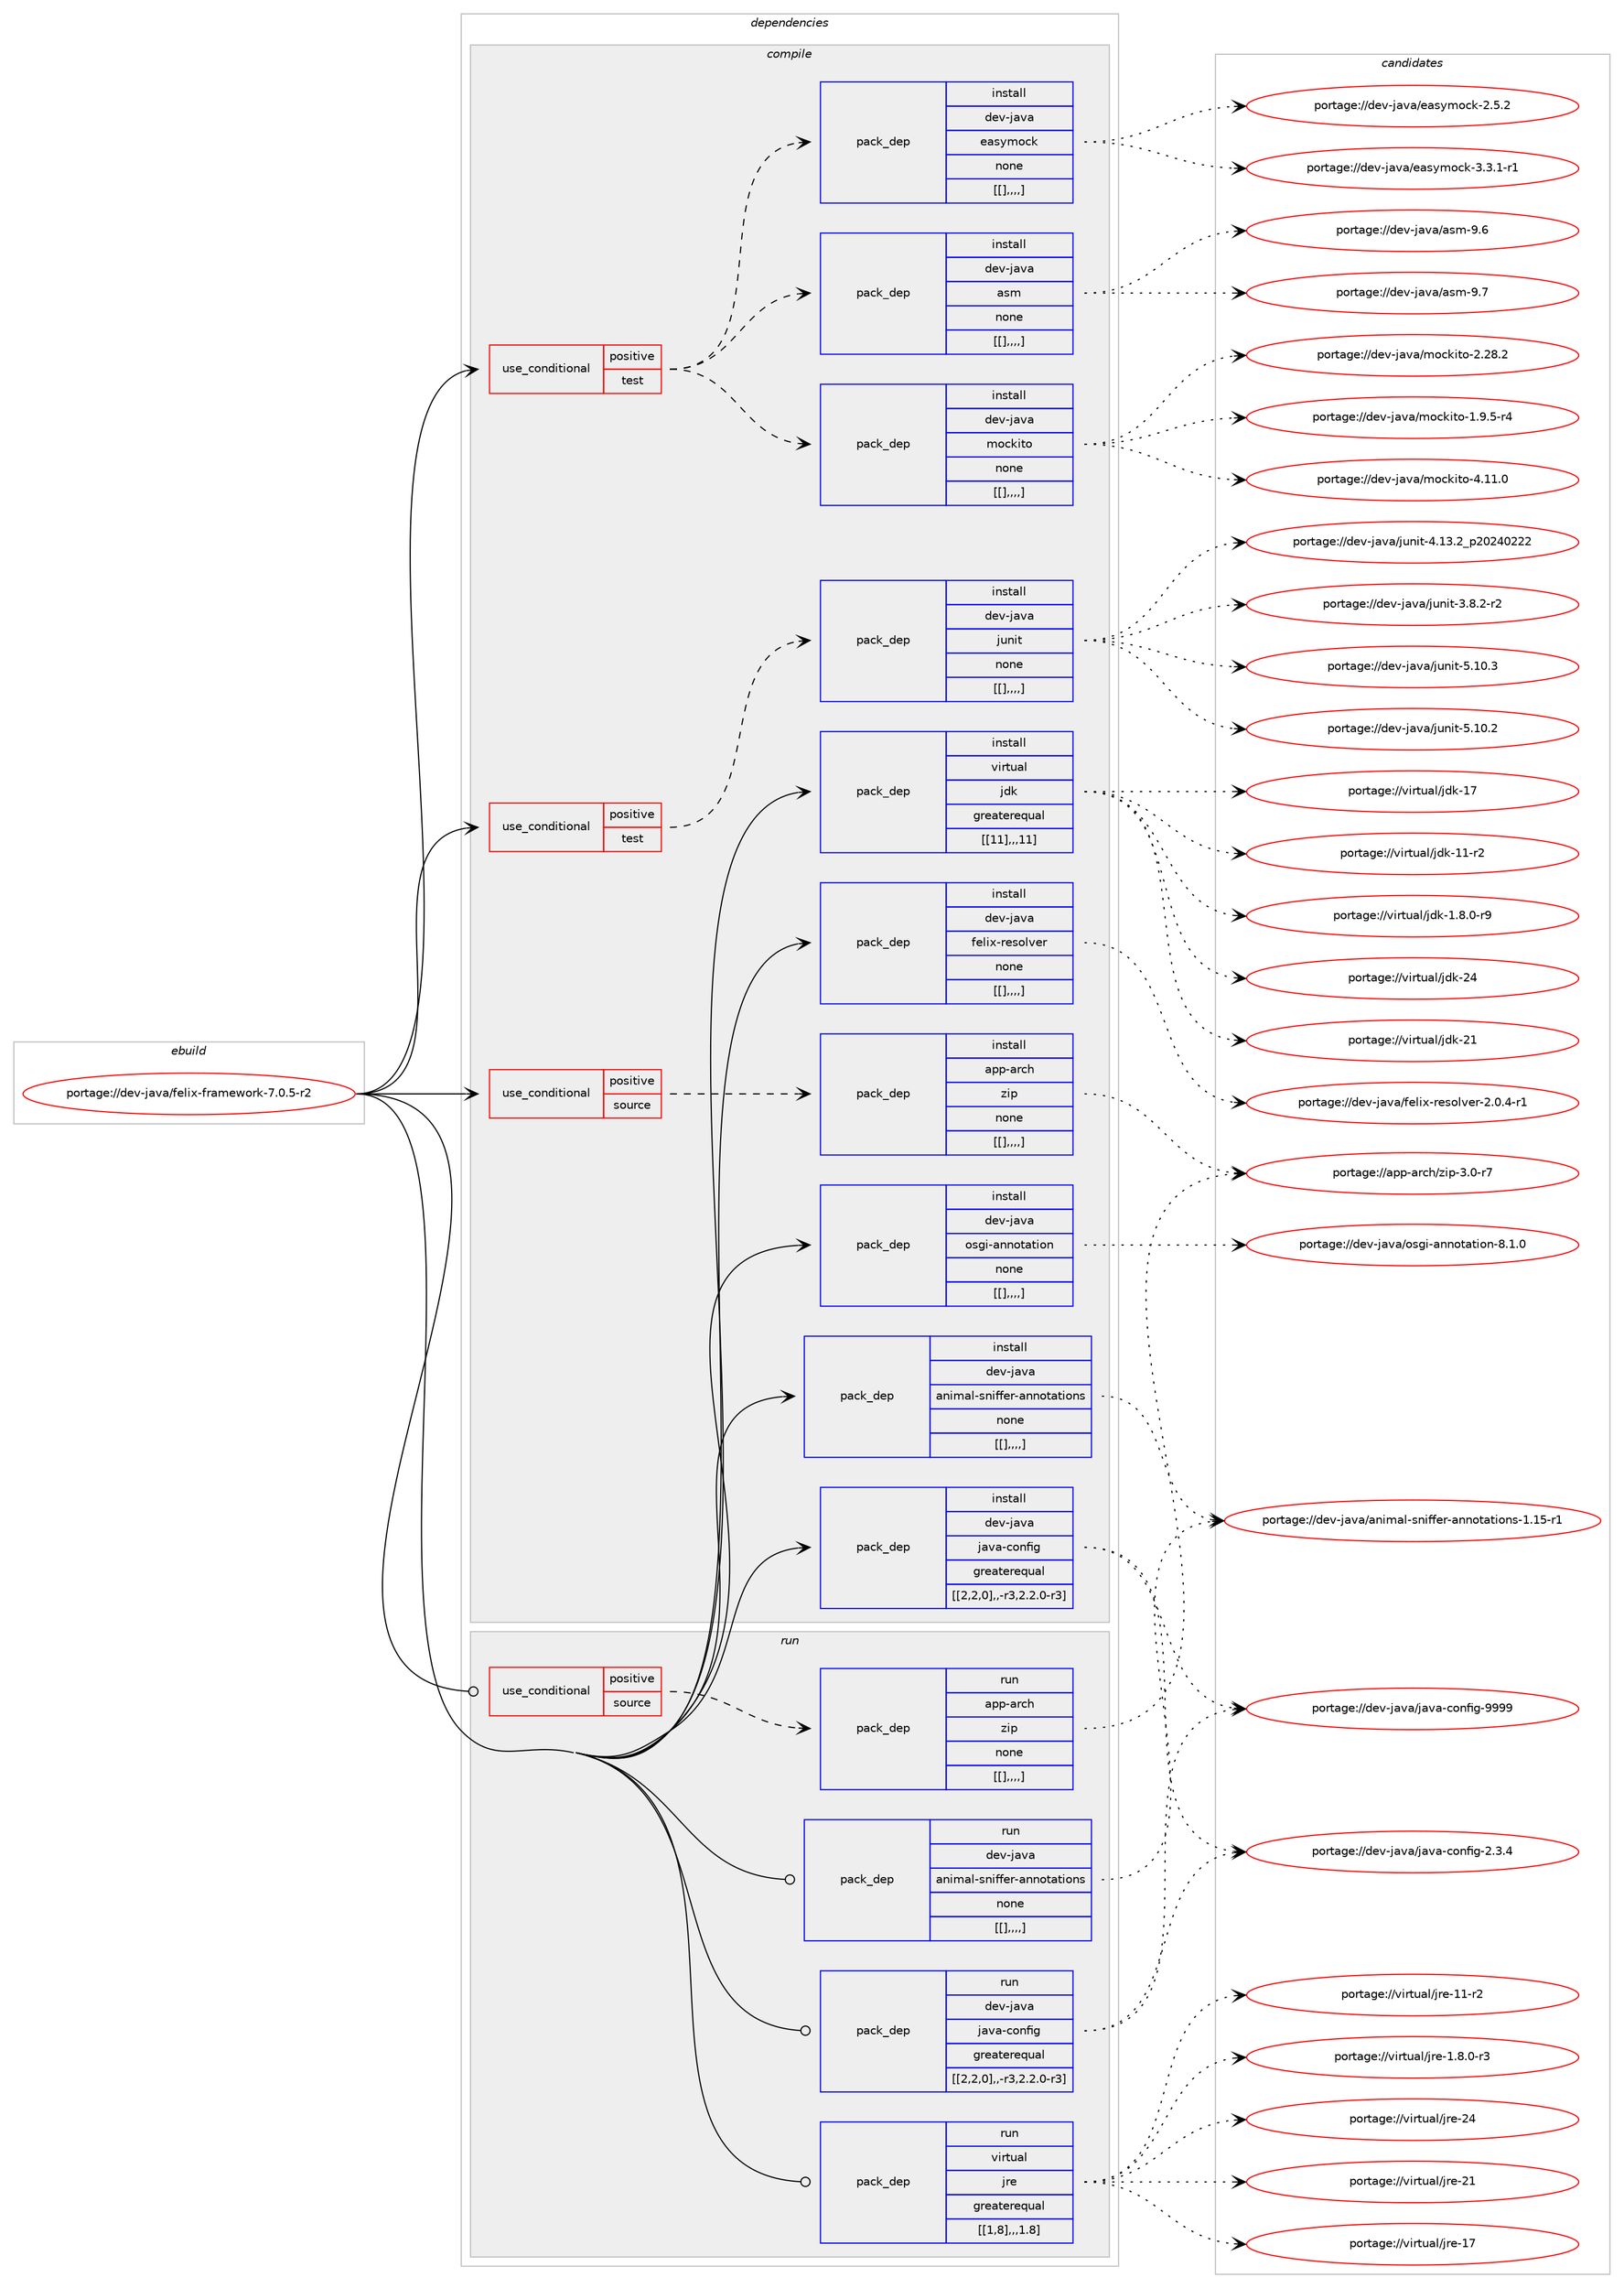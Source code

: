 digraph prolog {

# *************
# Graph options
# *************

newrank=true;
concentrate=true;
compound=true;
graph [rankdir=LR,fontname=Helvetica,fontsize=10,ranksep=1.5];#, ranksep=2.5, nodesep=0.2];
edge  [arrowhead=vee];
node  [fontname=Helvetica,fontsize=10];

# **********
# The ebuild
# **********

subgraph cluster_leftcol {
color=gray;
label=<<i>ebuild</i>>;
id [label="portage://dev-java/felix-framework-7.0.5-r2", color=red, width=4, href="../dev-java/felix-framework-7.0.5-r2.svg"];
}

# ****************
# The dependencies
# ****************

subgraph cluster_midcol {
color=gray;
label=<<i>dependencies</i>>;
subgraph cluster_compile {
fillcolor="#eeeeee";
style=filled;
label=<<i>compile</i>>;
subgraph cond22070 {
dependency94147 [label=<<TABLE BORDER="0" CELLBORDER="1" CELLSPACING="0" CELLPADDING="4"><TR><TD ROWSPAN="3" CELLPADDING="10">use_conditional</TD></TR><TR><TD>positive</TD></TR><TR><TD>source</TD></TR></TABLE>>, shape=none, color=red];
subgraph pack71027 {
dependency94148 [label=<<TABLE BORDER="0" CELLBORDER="1" CELLSPACING="0" CELLPADDING="4" WIDTH="220"><TR><TD ROWSPAN="6" CELLPADDING="30">pack_dep</TD></TR><TR><TD WIDTH="110">install</TD></TR><TR><TD>app-arch</TD></TR><TR><TD>zip</TD></TR><TR><TD>none</TD></TR><TR><TD>[[],,,,]</TD></TR></TABLE>>, shape=none, color=blue];
}
dependency94147:e -> dependency94148:w [weight=20,style="dashed",arrowhead="vee"];
}
id:e -> dependency94147:w [weight=20,style="solid",arrowhead="vee"];
subgraph cond22071 {
dependency94149 [label=<<TABLE BORDER="0" CELLBORDER="1" CELLSPACING="0" CELLPADDING="4"><TR><TD ROWSPAN="3" CELLPADDING="10">use_conditional</TD></TR><TR><TD>positive</TD></TR><TR><TD>test</TD></TR></TABLE>>, shape=none, color=red];
subgraph pack71028 {
dependency94150 [label=<<TABLE BORDER="0" CELLBORDER="1" CELLSPACING="0" CELLPADDING="4" WIDTH="220"><TR><TD ROWSPAN="6" CELLPADDING="30">pack_dep</TD></TR><TR><TD WIDTH="110">install</TD></TR><TR><TD>dev-java</TD></TR><TR><TD>asm</TD></TR><TR><TD>none</TD></TR><TR><TD>[[],,,,]</TD></TR></TABLE>>, shape=none, color=blue];
}
dependency94149:e -> dependency94150:w [weight=20,style="dashed",arrowhead="vee"];
subgraph pack71029 {
dependency94151 [label=<<TABLE BORDER="0" CELLBORDER="1" CELLSPACING="0" CELLPADDING="4" WIDTH="220"><TR><TD ROWSPAN="6" CELLPADDING="30">pack_dep</TD></TR><TR><TD WIDTH="110">install</TD></TR><TR><TD>dev-java</TD></TR><TR><TD>easymock</TD></TR><TR><TD>none</TD></TR><TR><TD>[[],,,,]</TD></TR></TABLE>>, shape=none, color=blue];
}
dependency94149:e -> dependency94151:w [weight=20,style="dashed",arrowhead="vee"];
subgraph pack71030 {
dependency94152 [label=<<TABLE BORDER="0" CELLBORDER="1" CELLSPACING="0" CELLPADDING="4" WIDTH="220"><TR><TD ROWSPAN="6" CELLPADDING="30">pack_dep</TD></TR><TR><TD WIDTH="110">install</TD></TR><TR><TD>dev-java</TD></TR><TR><TD>mockito</TD></TR><TR><TD>none</TD></TR><TR><TD>[[],,,,]</TD></TR></TABLE>>, shape=none, color=blue];
}
dependency94149:e -> dependency94152:w [weight=20,style="dashed",arrowhead="vee"];
}
id:e -> dependency94149:w [weight=20,style="solid",arrowhead="vee"];
subgraph cond22072 {
dependency94153 [label=<<TABLE BORDER="0" CELLBORDER="1" CELLSPACING="0" CELLPADDING="4"><TR><TD ROWSPAN="3" CELLPADDING="10">use_conditional</TD></TR><TR><TD>positive</TD></TR><TR><TD>test</TD></TR></TABLE>>, shape=none, color=red];
subgraph pack71031 {
dependency94154 [label=<<TABLE BORDER="0" CELLBORDER="1" CELLSPACING="0" CELLPADDING="4" WIDTH="220"><TR><TD ROWSPAN="6" CELLPADDING="30">pack_dep</TD></TR><TR><TD WIDTH="110">install</TD></TR><TR><TD>dev-java</TD></TR><TR><TD>junit</TD></TR><TR><TD>none</TD></TR><TR><TD>[[],,,,]</TD></TR></TABLE>>, shape=none, color=blue];
}
dependency94153:e -> dependency94154:w [weight=20,style="dashed",arrowhead="vee"];
}
id:e -> dependency94153:w [weight=20,style="solid",arrowhead="vee"];
subgraph pack71032 {
dependency94155 [label=<<TABLE BORDER="0" CELLBORDER="1" CELLSPACING="0" CELLPADDING="4" WIDTH="220"><TR><TD ROWSPAN="6" CELLPADDING="30">pack_dep</TD></TR><TR><TD WIDTH="110">install</TD></TR><TR><TD>dev-java</TD></TR><TR><TD>animal-sniffer-annotations</TD></TR><TR><TD>none</TD></TR><TR><TD>[[],,,,]</TD></TR></TABLE>>, shape=none, color=blue];
}
id:e -> dependency94155:w [weight=20,style="solid",arrowhead="vee"];
subgraph pack71033 {
dependency94156 [label=<<TABLE BORDER="0" CELLBORDER="1" CELLSPACING="0" CELLPADDING="4" WIDTH="220"><TR><TD ROWSPAN="6" CELLPADDING="30">pack_dep</TD></TR><TR><TD WIDTH="110">install</TD></TR><TR><TD>dev-java</TD></TR><TR><TD>felix-resolver</TD></TR><TR><TD>none</TD></TR><TR><TD>[[],,,,]</TD></TR></TABLE>>, shape=none, color=blue];
}
id:e -> dependency94156:w [weight=20,style="solid",arrowhead="vee"];
subgraph pack71034 {
dependency94157 [label=<<TABLE BORDER="0" CELLBORDER="1" CELLSPACING="0" CELLPADDING="4" WIDTH="220"><TR><TD ROWSPAN="6" CELLPADDING="30">pack_dep</TD></TR><TR><TD WIDTH="110">install</TD></TR><TR><TD>dev-java</TD></TR><TR><TD>java-config</TD></TR><TR><TD>greaterequal</TD></TR><TR><TD>[[2,2,0],,-r3,2.2.0-r3]</TD></TR></TABLE>>, shape=none, color=blue];
}
id:e -> dependency94157:w [weight=20,style="solid",arrowhead="vee"];
subgraph pack71035 {
dependency94158 [label=<<TABLE BORDER="0" CELLBORDER="1" CELLSPACING="0" CELLPADDING="4" WIDTH="220"><TR><TD ROWSPAN="6" CELLPADDING="30">pack_dep</TD></TR><TR><TD WIDTH="110">install</TD></TR><TR><TD>dev-java</TD></TR><TR><TD>osgi-annotation</TD></TR><TR><TD>none</TD></TR><TR><TD>[[],,,,]</TD></TR></TABLE>>, shape=none, color=blue];
}
id:e -> dependency94158:w [weight=20,style="solid",arrowhead="vee"];
subgraph pack71036 {
dependency94159 [label=<<TABLE BORDER="0" CELLBORDER="1" CELLSPACING="0" CELLPADDING="4" WIDTH="220"><TR><TD ROWSPAN="6" CELLPADDING="30">pack_dep</TD></TR><TR><TD WIDTH="110">install</TD></TR><TR><TD>virtual</TD></TR><TR><TD>jdk</TD></TR><TR><TD>greaterequal</TD></TR><TR><TD>[[11],,,11]</TD></TR></TABLE>>, shape=none, color=blue];
}
id:e -> dependency94159:w [weight=20,style="solid",arrowhead="vee"];
}
subgraph cluster_compileandrun {
fillcolor="#eeeeee";
style=filled;
label=<<i>compile and run</i>>;
}
subgraph cluster_run {
fillcolor="#eeeeee";
style=filled;
label=<<i>run</i>>;
subgraph cond22073 {
dependency94160 [label=<<TABLE BORDER="0" CELLBORDER="1" CELLSPACING="0" CELLPADDING="4"><TR><TD ROWSPAN="3" CELLPADDING="10">use_conditional</TD></TR><TR><TD>positive</TD></TR><TR><TD>source</TD></TR></TABLE>>, shape=none, color=red];
subgraph pack71037 {
dependency94161 [label=<<TABLE BORDER="0" CELLBORDER="1" CELLSPACING="0" CELLPADDING="4" WIDTH="220"><TR><TD ROWSPAN="6" CELLPADDING="30">pack_dep</TD></TR><TR><TD WIDTH="110">run</TD></TR><TR><TD>app-arch</TD></TR><TR><TD>zip</TD></TR><TR><TD>none</TD></TR><TR><TD>[[],,,,]</TD></TR></TABLE>>, shape=none, color=blue];
}
dependency94160:e -> dependency94161:w [weight=20,style="dashed",arrowhead="vee"];
}
id:e -> dependency94160:w [weight=20,style="solid",arrowhead="odot"];
subgraph pack71038 {
dependency94162 [label=<<TABLE BORDER="0" CELLBORDER="1" CELLSPACING="0" CELLPADDING="4" WIDTH="220"><TR><TD ROWSPAN="6" CELLPADDING="30">pack_dep</TD></TR><TR><TD WIDTH="110">run</TD></TR><TR><TD>dev-java</TD></TR><TR><TD>animal-sniffer-annotations</TD></TR><TR><TD>none</TD></TR><TR><TD>[[],,,,]</TD></TR></TABLE>>, shape=none, color=blue];
}
id:e -> dependency94162:w [weight=20,style="solid",arrowhead="odot"];
subgraph pack71039 {
dependency94163 [label=<<TABLE BORDER="0" CELLBORDER="1" CELLSPACING="0" CELLPADDING="4" WIDTH="220"><TR><TD ROWSPAN="6" CELLPADDING="30">pack_dep</TD></TR><TR><TD WIDTH="110">run</TD></TR><TR><TD>dev-java</TD></TR><TR><TD>java-config</TD></TR><TR><TD>greaterequal</TD></TR><TR><TD>[[2,2,0],,-r3,2.2.0-r3]</TD></TR></TABLE>>, shape=none, color=blue];
}
id:e -> dependency94163:w [weight=20,style="solid",arrowhead="odot"];
subgraph pack71040 {
dependency94164 [label=<<TABLE BORDER="0" CELLBORDER="1" CELLSPACING="0" CELLPADDING="4" WIDTH="220"><TR><TD ROWSPAN="6" CELLPADDING="30">pack_dep</TD></TR><TR><TD WIDTH="110">run</TD></TR><TR><TD>virtual</TD></TR><TR><TD>jre</TD></TR><TR><TD>greaterequal</TD></TR><TR><TD>[[1,8],,,1.8]</TD></TR></TABLE>>, shape=none, color=blue];
}
id:e -> dependency94164:w [weight=20,style="solid",arrowhead="odot"];
}
}

# **************
# The candidates
# **************

subgraph cluster_choices {
rank=same;
color=gray;
label=<<i>candidates</i>>;

subgraph choice71027 {
color=black;
nodesep=1;
choice9711211245971149910447122105112455146484511455 [label="portage://app-arch/zip-3.0-r7", color=red, width=4,href="../app-arch/zip-3.0-r7.svg"];
dependency94148:e -> choice9711211245971149910447122105112455146484511455:w [style=dotted,weight="100"];
}
subgraph choice71028 {
color=black;
nodesep=1;
choice100101118451069711897479711510945574655 [label="portage://dev-java/asm-9.7", color=red, width=4,href="../dev-java/asm-9.7.svg"];
choice100101118451069711897479711510945574654 [label="portage://dev-java/asm-9.6", color=red, width=4,href="../dev-java/asm-9.6.svg"];
dependency94150:e -> choice100101118451069711897479711510945574655:w [style=dotted,weight="100"];
dependency94150:e -> choice100101118451069711897479711510945574654:w [style=dotted,weight="100"];
}
subgraph choice71029 {
color=black;
nodesep=1;
choice1001011184510697118974710197115121109111991074551465146494511449 [label="portage://dev-java/easymock-3.3.1-r1", color=red, width=4,href="../dev-java/easymock-3.3.1-r1.svg"];
choice100101118451069711897471019711512110911199107455046534650 [label="portage://dev-java/easymock-2.5.2", color=red, width=4,href="../dev-java/easymock-2.5.2.svg"];
dependency94151:e -> choice1001011184510697118974710197115121109111991074551465146494511449:w [style=dotted,weight="100"];
dependency94151:e -> choice100101118451069711897471019711512110911199107455046534650:w [style=dotted,weight="100"];
}
subgraph choice71030 {
color=black;
nodesep=1;
choice100101118451069711897471091119910710511611145524649494648 [label="portage://dev-java/mockito-4.11.0", color=red, width=4,href="../dev-java/mockito-4.11.0.svg"];
choice100101118451069711897471091119910710511611145504650564650 [label="portage://dev-java/mockito-2.28.2", color=red, width=4,href="../dev-java/mockito-2.28.2.svg"];
choice10010111845106971189747109111991071051161114549465746534511452 [label="portage://dev-java/mockito-1.9.5-r4", color=red, width=4,href="../dev-java/mockito-1.9.5-r4.svg"];
dependency94152:e -> choice100101118451069711897471091119910710511611145524649494648:w [style=dotted,weight="100"];
dependency94152:e -> choice100101118451069711897471091119910710511611145504650564650:w [style=dotted,weight="100"];
dependency94152:e -> choice10010111845106971189747109111991071051161114549465746534511452:w [style=dotted,weight="100"];
}
subgraph choice71031 {
color=black;
nodesep=1;
choice1001011184510697118974710611711010511645534649484651 [label="portage://dev-java/junit-5.10.3", color=red, width=4,href="../dev-java/junit-5.10.3.svg"];
choice1001011184510697118974710611711010511645534649484650 [label="portage://dev-java/junit-5.10.2", color=red, width=4,href="../dev-java/junit-5.10.2.svg"];
choice1001011184510697118974710611711010511645524649514650951125048505248505050 [label="portage://dev-java/junit-4.13.2_p20240222", color=red, width=4,href="../dev-java/junit-4.13.2_p20240222.svg"];
choice100101118451069711897471061171101051164551465646504511450 [label="portage://dev-java/junit-3.8.2-r2", color=red, width=4,href="../dev-java/junit-3.8.2-r2.svg"];
dependency94154:e -> choice1001011184510697118974710611711010511645534649484651:w [style=dotted,weight="100"];
dependency94154:e -> choice1001011184510697118974710611711010511645534649484650:w [style=dotted,weight="100"];
dependency94154:e -> choice1001011184510697118974710611711010511645524649514650951125048505248505050:w [style=dotted,weight="100"];
dependency94154:e -> choice100101118451069711897471061171101051164551465646504511450:w [style=dotted,weight="100"];
}
subgraph choice71032 {
color=black;
nodesep=1;
choice1001011184510697118974797110105109971084511511010510210210111445971101101111169711610511111011545494649534511449 [label="portage://dev-java/animal-sniffer-annotations-1.15-r1", color=red, width=4,href="../dev-java/animal-sniffer-annotations-1.15-r1.svg"];
dependency94155:e -> choice1001011184510697118974797110105109971084511511010510210210111445971101101111169711610511111011545494649534511449:w [style=dotted,weight="100"];
}
subgraph choice71033 {
color=black;
nodesep=1;
choice10010111845106971189747102101108105120451141011151111081181011144550464846524511449 [label="portage://dev-java/felix-resolver-2.0.4-r1", color=red, width=4,href="../dev-java/felix-resolver-2.0.4-r1.svg"];
dependency94156:e -> choice10010111845106971189747102101108105120451141011151111081181011144550464846524511449:w [style=dotted,weight="100"];
}
subgraph choice71034 {
color=black;
nodesep=1;
choice10010111845106971189747106971189745991111101021051034557575757 [label="portage://dev-java/java-config-9999", color=red, width=4,href="../dev-java/java-config-9999.svg"];
choice1001011184510697118974710697118974599111110102105103455046514652 [label="portage://dev-java/java-config-2.3.4", color=red, width=4,href="../dev-java/java-config-2.3.4.svg"];
dependency94157:e -> choice10010111845106971189747106971189745991111101021051034557575757:w [style=dotted,weight="100"];
dependency94157:e -> choice1001011184510697118974710697118974599111110102105103455046514652:w [style=dotted,weight="100"];
}
subgraph choice71035 {
color=black;
nodesep=1;
choice10010111845106971189747111115103105459711011011111697116105111110455646494648 [label="portage://dev-java/osgi-annotation-8.1.0", color=red, width=4,href="../dev-java/osgi-annotation-8.1.0.svg"];
dependency94158:e -> choice10010111845106971189747111115103105459711011011111697116105111110455646494648:w [style=dotted,weight="100"];
}
subgraph choice71036 {
color=black;
nodesep=1;
choice1181051141161179710847106100107455052 [label="portage://virtual/jdk-24", color=red, width=4,href="../virtual/jdk-24.svg"];
choice1181051141161179710847106100107455049 [label="portage://virtual/jdk-21", color=red, width=4,href="../virtual/jdk-21.svg"];
choice1181051141161179710847106100107454955 [label="portage://virtual/jdk-17", color=red, width=4,href="../virtual/jdk-17.svg"];
choice11810511411611797108471061001074549494511450 [label="portage://virtual/jdk-11-r2", color=red, width=4,href="../virtual/jdk-11-r2.svg"];
choice11810511411611797108471061001074549465646484511457 [label="portage://virtual/jdk-1.8.0-r9", color=red, width=4,href="../virtual/jdk-1.8.0-r9.svg"];
dependency94159:e -> choice1181051141161179710847106100107455052:w [style=dotted,weight="100"];
dependency94159:e -> choice1181051141161179710847106100107455049:w [style=dotted,weight="100"];
dependency94159:e -> choice1181051141161179710847106100107454955:w [style=dotted,weight="100"];
dependency94159:e -> choice11810511411611797108471061001074549494511450:w [style=dotted,weight="100"];
dependency94159:e -> choice11810511411611797108471061001074549465646484511457:w [style=dotted,weight="100"];
}
subgraph choice71037 {
color=black;
nodesep=1;
choice9711211245971149910447122105112455146484511455 [label="portage://app-arch/zip-3.0-r7", color=red, width=4,href="../app-arch/zip-3.0-r7.svg"];
dependency94161:e -> choice9711211245971149910447122105112455146484511455:w [style=dotted,weight="100"];
}
subgraph choice71038 {
color=black;
nodesep=1;
choice1001011184510697118974797110105109971084511511010510210210111445971101101111169711610511111011545494649534511449 [label="portage://dev-java/animal-sniffer-annotations-1.15-r1", color=red, width=4,href="../dev-java/animal-sniffer-annotations-1.15-r1.svg"];
dependency94162:e -> choice1001011184510697118974797110105109971084511511010510210210111445971101101111169711610511111011545494649534511449:w [style=dotted,weight="100"];
}
subgraph choice71039 {
color=black;
nodesep=1;
choice10010111845106971189747106971189745991111101021051034557575757 [label="portage://dev-java/java-config-9999", color=red, width=4,href="../dev-java/java-config-9999.svg"];
choice1001011184510697118974710697118974599111110102105103455046514652 [label="portage://dev-java/java-config-2.3.4", color=red, width=4,href="../dev-java/java-config-2.3.4.svg"];
dependency94163:e -> choice10010111845106971189747106971189745991111101021051034557575757:w [style=dotted,weight="100"];
dependency94163:e -> choice1001011184510697118974710697118974599111110102105103455046514652:w [style=dotted,weight="100"];
}
subgraph choice71040 {
color=black;
nodesep=1;
choice1181051141161179710847106114101455052 [label="portage://virtual/jre-24", color=red, width=4,href="../virtual/jre-24.svg"];
choice1181051141161179710847106114101455049 [label="portage://virtual/jre-21", color=red, width=4,href="../virtual/jre-21.svg"];
choice1181051141161179710847106114101454955 [label="portage://virtual/jre-17", color=red, width=4,href="../virtual/jre-17.svg"];
choice11810511411611797108471061141014549494511450 [label="portage://virtual/jre-11-r2", color=red, width=4,href="../virtual/jre-11-r2.svg"];
choice11810511411611797108471061141014549465646484511451 [label="portage://virtual/jre-1.8.0-r3", color=red, width=4,href="../virtual/jre-1.8.0-r3.svg"];
dependency94164:e -> choice1181051141161179710847106114101455052:w [style=dotted,weight="100"];
dependency94164:e -> choice1181051141161179710847106114101455049:w [style=dotted,weight="100"];
dependency94164:e -> choice1181051141161179710847106114101454955:w [style=dotted,weight="100"];
dependency94164:e -> choice11810511411611797108471061141014549494511450:w [style=dotted,weight="100"];
dependency94164:e -> choice11810511411611797108471061141014549465646484511451:w [style=dotted,weight="100"];
}
}

}
